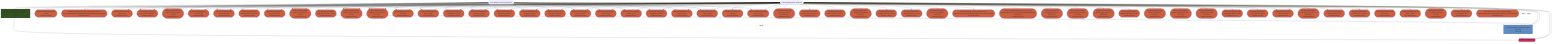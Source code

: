 graph TD
  KaScriptModule_56{{"KaScriptModule(build.gradle.kts)"}}
  KaSourceModule_58["KaSourceModule(GradleKotlinFixture)<br />production<br />JVM (1.8)"]
  KaLibraryModule_0(["KaLibraryModule(SDK)"])
  KaSourceModule_59["KaSourceModule(GradleKotlinFixture)<br />test<br />JVM (1.8)"]
  KaLibraryModule_1(["KaLibraryModule(annotations-13.0.jar)<br />scriptDependency"])
  KaLibraryModule_2(["KaLibraryModule(.gradle/caches/8.11/dependencies-accessors/932b97c9e0ae61a950d0c442ab66fbe219f5f218/classes)<br />scriptDependency"])
  KaLibraryModule_3(["KaLibraryModule(gradle-api-8.11.jar)<br />scriptDependency"])
  KaLibraryModule_4(["KaLibraryModule(gradle-base-services-8.11.jar)<br />scriptDependency"])
  KaLibraryModule_5(["KaLibraryModule(gradle-base-services-groovy-8.11.jar)<br />scriptDependency"])
  KaLibraryModule_6(["KaLibraryModule(gradle-core-8.11.jar)<br />scriptDependency"])
  KaLibraryModule_7(["KaLibraryModule(gradle-core-api-8.11.jar)<br />scriptDependency"])
  KaLibraryModule_8(["KaLibraryModule(gradle-installation-beacon-8.11.jar)<br />scriptDependency"])
  KaLibraryModule_9(["KaLibraryModule(gradle-kotlin-dsl-8.11.jar)<br />scriptDependency"])
  KaLibraryModule_10(["KaLibraryModule(gradle-kotlin-dsl-extensions-8.11.jar)<br />scriptDependency"])
  KaLibraryModule_11(["KaLibraryModule(gradle-kotlin-dsl-plugins-5.1.1.jar)<br />scriptDependency"])
  KaLibraryModule_12(["KaLibraryModule(gradle-kotlin-dsl-shared-runtime-8.11.jar)<br />scriptDependency"])
  KaLibraryModule_13(["KaLibraryModule(gradle-kotlin-dsl-tooling-models-8.11.jar)<br />scriptDependency"])
  KaLibraryModule_14(["KaLibraryModule(groovy-3.0.22.jar)<br />scriptDependency"])
  KaLibraryModule_15(["KaLibraryModule(groovy-ant-3.0.22.jar)<br />scriptDependency"])
  KaLibraryModule_16(["KaLibraryModule(groovy-astbuilder-3.0.22.jar)<br />scriptDependency"])
  KaLibraryModule_17(["KaLibraryModule(groovy-console-3.0.22.jar)<br />scriptDependency"])
  KaLibraryModule_18(["KaLibraryModule(groovy-datetime-3.0.22.jar)<br />scriptDependency"])
  KaLibraryModule_19(["KaLibraryModule(groovy-dateutil-3.0.22.jar)<br />scriptDependency"])
  KaLibraryModule_20(["KaLibraryModule(groovy-groovydoc-3.0.22.jar)<br />scriptDependency"])
  KaLibraryModule_21(["KaLibraryModule(groovy-json-3.0.22.jar)<br />scriptDependency"])
  KaLibraryModule_22(["KaLibraryModule(groovy-nio-3.0.22.jar)<br />scriptDependency"])
  KaLibraryModule_23(["KaLibraryModule(groovy-sql-3.0.22.jar)<br />scriptDependency"])
  KaLibraryModule_24(["KaLibraryModule(groovy-templates-3.0.22.jar)<br />scriptDependency"])
  KaLibraryModule_25(["KaLibraryModule(groovy-test-3.0.22.jar)<br />scriptDependency"])
  KaLibraryModule_26(["KaLibraryModule(groovy-xml-3.0.22.jar)<br />scriptDependency"])
  KaLibraryModule_27(["KaLibraryModule(gson-2.8.9.jar)<br />scriptDependency"])
  KaLibraryModule_28(["KaLibraryModule(javaparser-core-3.17.0.jar)<br />scriptDependency"])
  KaLibraryModule_29(["KaLibraryModule(kotlin-assignment-2.0.20-gradle85.jar)<br />scriptDependency"])
  KaLibraryModule_30(["KaLibraryModule(kotlin-build-statistics-2.0.20.jar)<br />scriptDependency"])
  KaLibraryModule_31(["KaLibraryModule(kotlin-build-tools-api-2.0.20.jar)<br />scriptDependency"])
  KaLibraryModule_32(["KaLibraryModule(kotlin-compiler-embeddable-2.0.20.jar)<br />scriptDependency"])
  KaLibraryModule_33(["KaLibraryModule(kotlin-compiler-runner-2.0.20.jar)<br />scriptDependency"])
  KaLibraryModule_34(["KaLibraryModule(kotlin-daemon-client-2.0.20.jar)<br />scriptDependency"])
  KaLibraryModule_35(["KaLibraryModule(kotlin-daemon-embeddable-2.0.20.jar)<br />scriptDependency"])
  KaLibraryModule_37(["KaLibraryModule(.gradle/caches/8.11/kotlin-dsl/accessors/67e0e34578eb78fe1de6071a11242124/classes)<br />scriptDependency"])
  KaLibraryModule_38(["KaLibraryModule(.gradle/caches/8.11/kotlin-dsl/accessors/713d72c97915090755fbad209f3188cd-PS/classes)<br />scriptDependency"])
  KaLibraryModule_39(["KaLibraryModule(kotlin-gradle-plugin-2.0.20-gradle85.jar)<br />scriptDependency"])
  KaLibraryModule_40(["KaLibraryModule(kotlin-gradle-plugin-annotations-2.0.20.jar)<br />scriptDependency"])
  KaLibraryModule_41(["KaLibraryModule(kotlin-gradle-plugin-api-2.0.20-gradle85.jar)<br />scriptDependency"])
  KaLibraryModule_42(["KaLibraryModule(kotlin-gradle-plugin-api-2.0.20.jar)<br />scriptDependency"])
  KaLibraryModule_43(["KaLibraryModule(kotlin-gradle-plugin-idea-2.0.20.jar)<br />scriptDependency"])
  KaLibraryModule_44(["KaLibraryModule(kotlin-gradle-plugin-idea-proto-2.0.20.jar)<br />scriptDependency"])
  KaLibraryModule_45(["KaLibraryModule(kotlin-gradle-plugin-model-2.0.20.jar)<br />scriptDependency"])
  KaLibraryModule_46(["KaLibraryModule(kotlin-klib-commonizer-api-2.0.20.jar)<br />scriptDependency"])
  KaLibraryModule_47(["KaLibraryModule(kotlin-native-utils-2.0.20.jar)<br />scriptDependency"])
  KaLibraryModule_48(["KaLibraryModule(kotlin-reflect-2.0.20.jar)<br />scriptDependency"])
  KaLibraryModule_49(["KaLibraryModule(kotlin-sam-with-receiver-2.0.20-gradle85.jar)<br />scriptDependency"])
  KaLibraryModule_50(["KaLibraryModule(kotlin-stdlib dependencies)<br />scriptDependency"])
  KaLibraryModule_51(["KaLibraryModule(kotlin-tooling-core-2.0.20.jar)<br />scriptDependency"])
  KaLibraryModule_52(["KaLibraryModule(kotlin-util-io-2.0.20.jar)<br />scriptDependency"])
  KaLibraryModule_53(["KaLibraryModule(kotlin-util-klib-2.0.20.jar)<br />scriptDependency"])
  KaLibraryModule_54(["KaLibraryModule(kotlinx-coroutines-core-jvm-1.6.4.jar)<br />scriptDependency"])
  KaLibraryModule_55(["KaLibraryModule(trove4j-1.0.20200330.jar)<br />scriptDependency"])
  KaScriptModule_57{{"KaScriptModule(settings.gradle.kts)"}}
  KaLibraryModule_36(["KaLibraryModule(.gradle/caches/8.11/kotlin-dsl/accessors/045fae15c156631da085875c7a614413/classes)<br />scriptDependency"])
  style KaSourceModule_58 fill:#608BC1
  style KaLibraryModule_0 fill:#CC2B52
  style KaSourceModule_59 fill:#31511E
  style KaLibraryModule_1 fill:#CB6040
  style KaLibraryModule_2 fill:#CB6040
  style KaLibraryModule_3 fill:#CB6040
  style KaLibraryModule_4 fill:#CB6040
  style KaLibraryModule_5 fill:#CB6040
  style KaLibraryModule_6 fill:#CB6040
  style KaLibraryModule_7 fill:#CB6040
  style KaLibraryModule_8 fill:#CB6040
  style KaLibraryModule_9 fill:#CB6040
  style KaLibraryModule_10 fill:#CB6040
  style KaLibraryModule_11 fill:#CB6040
  style KaLibraryModule_12 fill:#CB6040
  style KaLibraryModule_13 fill:#CB6040
  style KaLibraryModule_14 fill:#CB6040
  style KaLibraryModule_15 fill:#CB6040
  style KaLibraryModule_16 fill:#CB6040
  style KaLibraryModule_17 fill:#CB6040
  style KaLibraryModule_18 fill:#CB6040
  style KaLibraryModule_19 fill:#CB6040
  style KaLibraryModule_20 fill:#CB6040
  style KaLibraryModule_21 fill:#CB6040
  style KaLibraryModule_22 fill:#CB6040
  style KaLibraryModule_23 fill:#CB6040
  style KaLibraryModule_24 fill:#CB6040
  style KaLibraryModule_25 fill:#CB6040
  style KaLibraryModule_26 fill:#CB6040
  style KaLibraryModule_27 fill:#CB6040
  style KaLibraryModule_28 fill:#CB6040
  style KaLibraryModule_29 fill:#CB6040
  style KaLibraryModule_30 fill:#CB6040
  style KaLibraryModule_31 fill:#CB6040
  style KaLibraryModule_32 fill:#CB6040
  style KaLibraryModule_33 fill:#CB6040
  style KaLibraryModule_34 fill:#CB6040
  style KaLibraryModule_35 fill:#CB6040
  style KaLibraryModule_37 fill:#CB6040
  style KaLibraryModule_38 fill:#CB6040
  style KaLibraryModule_39 fill:#CB6040
  style KaLibraryModule_40 fill:#CB6040
  style KaLibraryModule_41 fill:#CB6040
  style KaLibraryModule_42 fill:#CB6040
  style KaLibraryModule_43 fill:#CB6040
  style KaLibraryModule_44 fill:#CB6040
  style KaLibraryModule_45 fill:#CB6040
  style KaLibraryModule_46 fill:#CB6040
  style KaLibraryModule_47 fill:#CB6040
  style KaLibraryModule_48 fill:#CB6040
  style KaLibraryModule_49 fill:#CB6040
  style KaLibraryModule_50 fill:#CB6040
  style KaLibraryModule_51 fill:#CB6040
  style KaLibraryModule_52 fill:#CB6040
  style KaLibraryModule_53 fill:#CB6040
  style KaLibraryModule_54 fill:#CB6040
  style KaLibraryModule_55 fill:#CB6040
  style KaLibraryModule_36 fill:#CB6040
  KaScriptModule_56 --> KaLibraryModule_0
  KaScriptModule_56 --> KaLibraryModule_1
  KaScriptModule_56 --> KaLibraryModule_10
  KaScriptModule_56 --> KaLibraryModule_11
  KaScriptModule_56 --> KaLibraryModule_12
  KaScriptModule_56 --> KaLibraryModule_13
  KaScriptModule_56 --> KaLibraryModule_14
  KaScriptModule_56 --> KaLibraryModule_15
  KaScriptModule_56 --> KaLibraryModule_16
  KaScriptModule_56 --> KaLibraryModule_17
  KaScriptModule_56 --> KaLibraryModule_18
  KaScriptModule_56 --> KaLibraryModule_19
  KaScriptModule_56 --> KaLibraryModule_2
  KaScriptModule_56 --> KaLibraryModule_20
  KaScriptModule_56 --> KaLibraryModule_21
  KaScriptModule_56 --> KaLibraryModule_22
  KaScriptModule_56 --> KaLibraryModule_23
  KaScriptModule_56 --> KaLibraryModule_24
  KaScriptModule_56 --> KaLibraryModule_25
  KaScriptModule_56 --> KaLibraryModule_26
  KaScriptModule_56 --> KaLibraryModule_27
  KaScriptModule_56 --> KaLibraryModule_28
  KaScriptModule_56 --> KaLibraryModule_29
  KaScriptModule_56 --> KaLibraryModule_3
  KaScriptModule_56 --> KaLibraryModule_30
  KaScriptModule_56 --> KaLibraryModule_31
  KaScriptModule_56 --> KaLibraryModule_32
  KaScriptModule_56 --> KaLibraryModule_33
  KaScriptModule_56 --> KaLibraryModule_34
  KaScriptModule_56 --> KaLibraryModule_35
  KaScriptModule_56 --> KaLibraryModule_37
  KaScriptModule_56 --> KaLibraryModule_38
  KaScriptModule_56 --> KaLibraryModule_39
  KaScriptModule_56 --> KaLibraryModule_4
  KaScriptModule_56 --> KaLibraryModule_40
  KaScriptModule_56 --> KaLibraryModule_41
  KaScriptModule_56 --> KaLibraryModule_42
  KaScriptModule_56 --> KaLibraryModule_43
  KaScriptModule_56 --> KaLibraryModule_44
  KaScriptModule_56 --> KaLibraryModule_45
  KaScriptModule_56 --> KaLibraryModule_46
  KaScriptModule_56 --> KaLibraryModule_47
  KaScriptModule_56 --> KaLibraryModule_48
  KaScriptModule_56 --> KaLibraryModule_49
  KaScriptModule_56 --> KaLibraryModule_5
  KaScriptModule_56 --> KaLibraryModule_50
  KaScriptModule_56 --> KaLibraryModule_51
  KaScriptModule_56 --> KaLibraryModule_52
  KaScriptModule_56 --> KaLibraryModule_53
  KaScriptModule_56 --> KaLibraryModule_54
  KaScriptModule_56 --> KaLibraryModule_55
  KaScriptModule_56 --> KaLibraryModule_6
  KaScriptModule_56 --> KaLibraryModule_7
  KaScriptModule_56 --> KaLibraryModule_8
  KaScriptModule_56 --> KaLibraryModule_9
  KaScriptModule_56 --> KaSourceModule_58
  KaScriptModule_56 --> KaSourceModule_59
  KaScriptModule_57 --> KaLibraryModule_0
  KaScriptModule_57 --> KaLibraryModule_10
  KaScriptModule_57 --> KaLibraryModule_12
  KaScriptModule_57 --> KaLibraryModule_13
  KaScriptModule_57 --> KaLibraryModule_14
  KaScriptModule_57 --> KaLibraryModule_15
  KaScriptModule_57 --> KaLibraryModule_16
  KaScriptModule_57 --> KaLibraryModule_17
  KaScriptModule_57 --> KaLibraryModule_18
  KaScriptModule_57 --> KaLibraryModule_19
  KaScriptModule_57 --> KaLibraryModule_20
  KaScriptModule_57 --> KaLibraryModule_21
  KaScriptModule_57 --> KaLibraryModule_22
  KaScriptModule_57 --> KaLibraryModule_23
  KaScriptModule_57 --> KaLibraryModule_24
  KaScriptModule_57 --> KaLibraryModule_25
  KaScriptModule_57 --> KaLibraryModule_26
  KaScriptModule_57 --> KaLibraryModule_28
  KaScriptModule_57 --> KaLibraryModule_3
  KaScriptModule_57 --> KaLibraryModule_36
  KaScriptModule_57 --> KaLibraryModule_4
  KaScriptModule_57 --> KaLibraryModule_48
  KaScriptModule_57 --> KaLibraryModule_5
  KaScriptModule_57 --> KaLibraryModule_50
  KaScriptModule_57 --> KaLibraryModule_6
  KaScriptModule_57 --> KaLibraryModule_7
  KaScriptModule_57 --> KaLibraryModule_8
  KaScriptModule_57 --> KaLibraryModule_9
  KaScriptModule_57 --> KaSourceModule_58
  KaScriptModule_57 --> KaSourceModule_59
  KaSourceModule_58 --> KaLibraryModule_0
  KaSourceModule_59 --> KaLibraryModule_0
  KaSourceModule_59 --> KaSourceModule_58
  KaScriptModule_56 --friend--> KaSourceModule_58
  KaScriptModule_57 --friend--> KaSourceModule_58
  KaSourceModule_59 --friend--> KaSourceModule_58
  linkStyle 0 stroke:black
  linkStyle 1 stroke:black
  linkStyle 2 stroke:black
  linkStyle 3 stroke:black
  linkStyle 4 stroke:black
  linkStyle 5 stroke:black
  linkStyle 6 stroke:black
  linkStyle 7 stroke:black
  linkStyle 8 stroke:black
  linkStyle 9 stroke:black
  linkStyle 10 stroke:black
  linkStyle 11 stroke:black
  linkStyle 12 stroke:black
  linkStyle 13 stroke:black
  linkStyle 14 stroke:black
  linkStyle 15 stroke:black
  linkStyle 16 stroke:black
  linkStyle 17 stroke:black
  linkStyle 18 stroke:black
  linkStyle 19 stroke:black
  linkStyle 20 stroke:black
  linkStyle 21 stroke:black
  linkStyle 22 stroke:black
  linkStyle 23 stroke:black
  linkStyle 24 stroke:black
  linkStyle 25 stroke:black
  linkStyle 26 stroke:black
  linkStyle 27 stroke:black
  linkStyle 28 stroke:black
  linkStyle 29 stroke:black
  linkStyle 30 stroke:black
  linkStyle 31 stroke:black
  linkStyle 32 stroke:black
  linkStyle 33 stroke:black
  linkStyle 34 stroke:black
  linkStyle 35 stroke:black
  linkStyle 36 stroke:black
  linkStyle 37 stroke:black
  linkStyle 38 stroke:black
  linkStyle 39 stroke:black
  linkStyle 40 stroke:black
  linkStyle 41 stroke:black
  linkStyle 42 stroke:black
  linkStyle 43 stroke:black
  linkStyle 44 stroke:black
  linkStyle 45 stroke:black
  linkStyle 46 stroke:black
  linkStyle 47 stroke:black
  linkStyle 48 stroke:black
  linkStyle 49 stroke:black
  linkStyle 50 stroke:black
  linkStyle 51 stroke:black
  linkStyle 52 stroke:black
  linkStyle 53 stroke:black
  linkStyle 54 stroke:black
  linkStyle 55 stroke:black
  linkStyle 56 stroke:black
  linkStyle 57 stroke:black
  linkStyle 58 stroke:black
  linkStyle 59 stroke:black
  linkStyle 60 stroke:black
  linkStyle 61 stroke:black
  linkStyle 62 stroke:black
  linkStyle 63 stroke:black
  linkStyle 64 stroke:black
  linkStyle 65 stroke:black
  linkStyle 66 stroke:black
  linkStyle 67 stroke:black
  linkStyle 68 stroke:black
  linkStyle 69 stroke:black
  linkStyle 70 stroke:black
  linkStyle 71 stroke:black
  linkStyle 72 stroke:black
  linkStyle 73 stroke:black
  linkStyle 74 stroke:black
  linkStyle 75 stroke:black
  linkStyle 76 stroke:black
  linkStyle 77 stroke:black
  linkStyle 78 stroke:black
  linkStyle 79 stroke:black
  linkStyle 80 stroke:black
  linkStyle 81 stroke:black
  linkStyle 82 stroke:black
  linkStyle 83 stroke:black
  linkStyle 84 stroke:black
  linkStyle 85 stroke:black
  linkStyle 86 stroke:black
  linkStyle 87 stroke:black
  linkStyle 88 stroke:black
  linkStyle 89 stroke:black
  linkStyle 90 stroke:#E6C767
  linkStyle 91 stroke:#E6C767
  linkStyle 92 stroke:#E6C767